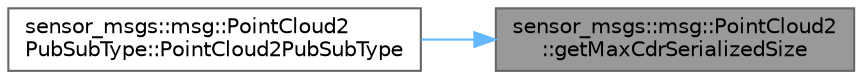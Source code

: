 digraph "sensor_msgs::msg::PointCloud2::getMaxCdrSerializedSize"
{
 // INTERACTIVE_SVG=YES
 // LATEX_PDF_SIZE
  bgcolor="transparent";
  edge [fontname=Helvetica,fontsize=10,labelfontname=Helvetica,labelfontsize=10];
  node [fontname=Helvetica,fontsize=10,shape=box,height=0.2,width=0.4];
  rankdir="RL";
  Node1 [id="Node000001",label="sensor_msgs::msg::PointCloud2\l::getMaxCdrSerializedSize",height=0.2,width=0.4,color="gray40", fillcolor="grey60", style="filled", fontcolor="black",tooltip="This function returns the maximum serialized size of an object depending on the buffer alignment."];
  Node1 -> Node2 [id="edge1_Node000001_Node000002",dir="back",color="steelblue1",style="solid",tooltip=" "];
  Node2 [id="Node000002",label="sensor_msgs::msg::PointCloud2\lPubSubType::PointCloud2PubSubType",height=0.2,width=0.4,color="grey40", fillcolor="white", style="filled",URL="$d8/dd0/classsensor__msgs_1_1msg_1_1PointCloud2PubSubType.html#aebfff9c6fc5e5f1634b9e37209097a38",tooltip=" "];
}
